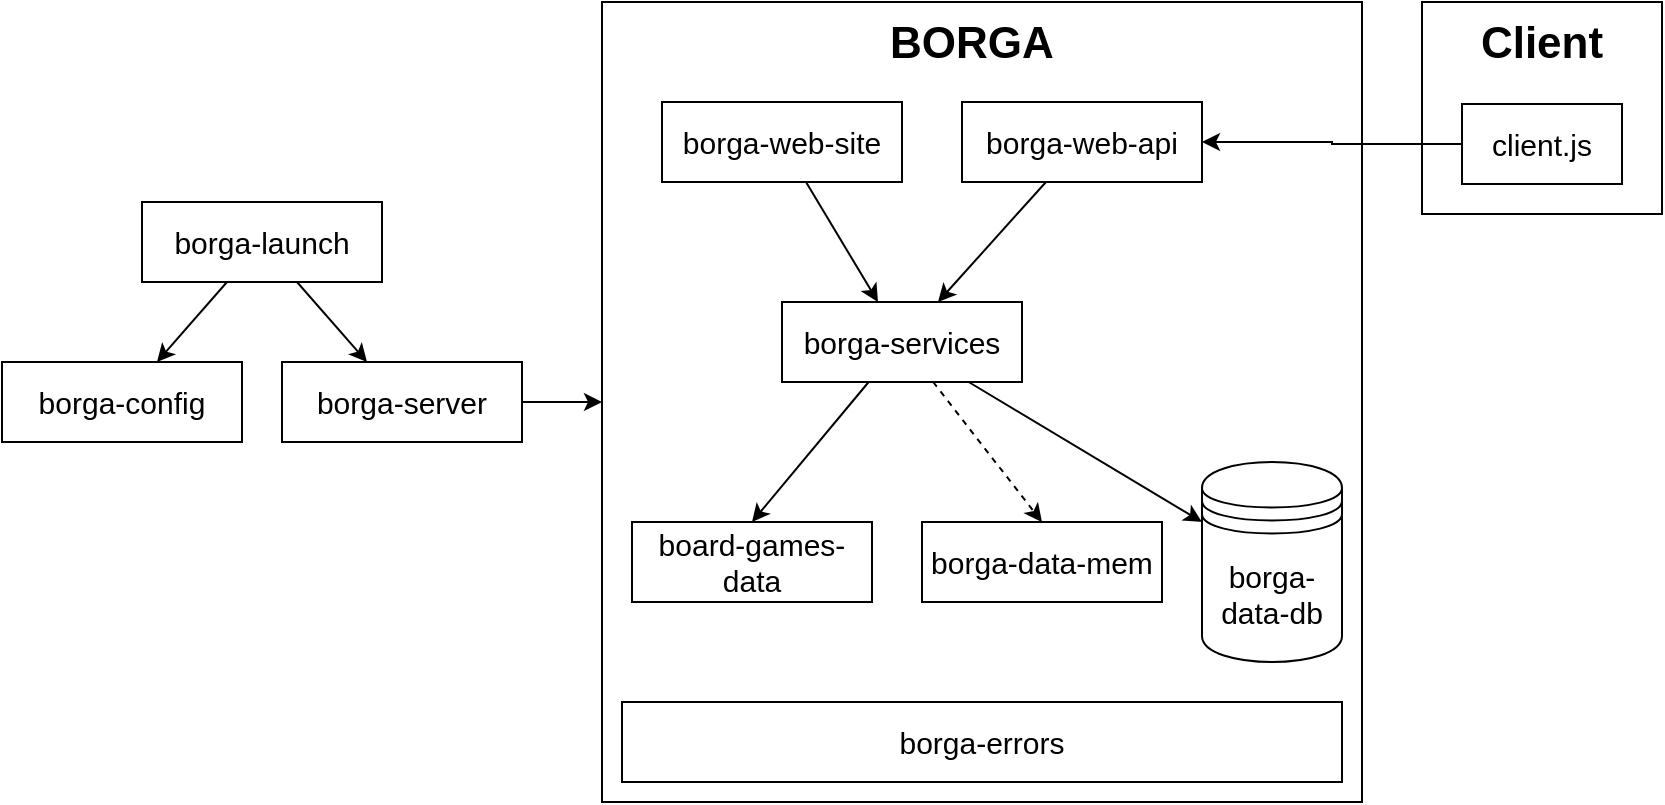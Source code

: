 <mxfile version="16.1.2" type="device"><diagram id="Q6_JYRkHCIqplD2N8m7v" name="Page-1"><mxGraphModel dx="835" dy="499" grid="1" gridSize="10" guides="1" tooltips="1" connect="1" arrows="1" fold="1" page="1" pageScale="1" pageWidth="850" pageHeight="1100" math="0" shadow="0"><root><mxCell id="0"/><mxCell id="1" parent="0"/><mxCell id="2dOlfZYH2taSMMhb8mTV-20" value="" style="rounded=0;whiteSpace=wrap;html=1;fontSize=15;" vertex="1" parent="1"><mxGeometry x="310" y="80" width="380" height="400" as="geometry"/></mxCell><mxCell id="2dOlfZYH2taSMMhb8mTV-1" value="&lt;font style=&quot;font-size: 15px&quot;&gt;borga-services&lt;/font&gt;" style="rounded=0;whiteSpace=wrap;html=1;" vertex="1" parent="1"><mxGeometry x="400" y="230" width="120" height="40" as="geometry"/></mxCell><mxCell id="2dOlfZYH2taSMMhb8mTV-3" value="&lt;font style=&quot;font-size: 15px&quot;&gt;borga-web-site&lt;br&gt;&lt;/font&gt;" style="rounded=0;whiteSpace=wrap;html=1;" vertex="1" parent="1"><mxGeometry x="340" y="130" width="120" height="40" as="geometry"/></mxCell><mxCell id="2dOlfZYH2taSMMhb8mTV-4" value="&lt;font style=&quot;font-size: 15px&quot;&gt;borga-web-api&lt;br&gt;&lt;/font&gt;" style="rounded=0;whiteSpace=wrap;html=1;" vertex="1" parent="1"><mxGeometry x="490" y="130" width="120" height="40" as="geometry"/></mxCell><mxCell id="2dOlfZYH2taSMMhb8mTV-5" value="&lt;font style=&quot;font-size: 15px&quot;&gt;borga-data-mem&lt;/font&gt;" style="rounded=0;whiteSpace=wrap;html=1;" vertex="1" parent="1"><mxGeometry x="470" y="340" width="120" height="40" as="geometry"/></mxCell><mxCell id="2dOlfZYH2taSMMhb8mTV-6" value="&lt;font style=&quot;font-size: 15px&quot;&gt;board-games-data&lt;/font&gt;" style="rounded=0;whiteSpace=wrap;html=1;" vertex="1" parent="1"><mxGeometry x="325" y="340" width="120" height="40" as="geometry"/></mxCell><mxCell id="2dOlfZYH2taSMMhb8mTV-7" value="&lt;span style=&quot;font-size: 15px&quot;&gt;borga-config&lt;/span&gt;" style="rounded=0;whiteSpace=wrap;html=1;" vertex="1" parent="1"><mxGeometry x="10" y="260" width="120" height="40" as="geometry"/></mxCell><mxCell id="2dOlfZYH2taSMMhb8mTV-8" value="&lt;span style=&quot;font-size: 15px&quot;&gt;borga-launch&lt;/span&gt;" style="rounded=0;whiteSpace=wrap;html=1;" vertex="1" parent="1"><mxGeometry x="80" y="180" width="120" height="40" as="geometry"/></mxCell><mxCell id="2dOlfZYH2taSMMhb8mTV-22" style="edgeStyle=orthogonalEdgeStyle;rounded=0;orthogonalLoop=1;jettySize=auto;html=1;fontSize=22;entryX=0;entryY=0.5;entryDx=0;entryDy=0;" edge="1" parent="1" source="2dOlfZYH2taSMMhb8mTV-9" target="2dOlfZYH2taSMMhb8mTV-20"><mxGeometry relative="1" as="geometry"/></mxCell><mxCell id="2dOlfZYH2taSMMhb8mTV-9" value="&lt;span style=&quot;font-size: 15px&quot;&gt;borga-server&lt;/span&gt;" style="rounded=0;whiteSpace=wrap;html=1;" vertex="1" parent="1"><mxGeometry x="150" y="260" width="120" height="40" as="geometry"/></mxCell><mxCell id="2dOlfZYH2taSMMhb8mTV-10" value="&lt;span style=&quot;font-size: 15px&quot;&gt;borga-errors&lt;/span&gt;" style="rounded=0;whiteSpace=wrap;html=1;" vertex="1" parent="1"><mxGeometry x="320" y="430" width="360" height="40" as="geometry"/></mxCell><mxCell id="2dOlfZYH2taSMMhb8mTV-11" value="borga-data-db" style="shape=datastore;whiteSpace=wrap;html=1;fontSize=15;" vertex="1" parent="1"><mxGeometry x="610" y="310" width="70" height="100" as="geometry"/></mxCell><mxCell id="2dOlfZYH2taSMMhb8mTV-14" value="" style="endArrow=classic;html=1;rounded=0;fontSize=15;entryX=0.5;entryY=0;entryDx=0;entryDy=0;" edge="1" parent="1" source="2dOlfZYH2taSMMhb8mTV-1" target="2dOlfZYH2taSMMhb8mTV-6"><mxGeometry width="50" height="50" relative="1" as="geometry"><mxPoint x="340" y="220" as="sourcePoint"/><mxPoint x="390" y="170" as="targetPoint"/></mxGeometry></mxCell><mxCell id="2dOlfZYH2taSMMhb8mTV-15" value="" style="endArrow=classic;html=1;rounded=0;fontSize=15;entryX=0.5;entryY=0;entryDx=0;entryDy=0;dashed=1;" edge="1" parent="1" source="2dOlfZYH2taSMMhb8mTV-1" target="2dOlfZYH2taSMMhb8mTV-5"><mxGeometry width="50" height="50" relative="1" as="geometry"><mxPoint x="500" y="290" as="sourcePoint"/><mxPoint x="430" y="340" as="targetPoint"/></mxGeometry></mxCell><mxCell id="2dOlfZYH2taSMMhb8mTV-16" value="" style="endArrow=classic;html=1;rounded=0;fontSize=15;entryX=0;entryY=0.3;entryDx=0;entryDy=0;" edge="1" parent="1" source="2dOlfZYH2taSMMhb8mTV-1" target="2dOlfZYH2taSMMhb8mTV-11"><mxGeometry width="50" height="50" relative="1" as="geometry"><mxPoint x="510" y="300" as="sourcePoint"/><mxPoint x="430" y="340" as="targetPoint"/></mxGeometry></mxCell><mxCell id="2dOlfZYH2taSMMhb8mTV-17" value="" style="endArrow=classic;html=1;rounded=0;fontSize=15;" edge="1" parent="1" source="2dOlfZYH2taSMMhb8mTV-4" target="2dOlfZYH2taSMMhb8mTV-1"><mxGeometry width="50" height="50" relative="1" as="geometry"><mxPoint x="510" y="300" as="sourcePoint"/><mxPoint x="430" y="340" as="targetPoint"/></mxGeometry></mxCell><mxCell id="2dOlfZYH2taSMMhb8mTV-19" value="" style="endArrow=classic;html=1;rounded=0;fontSize=15;" edge="1" parent="1" source="2dOlfZYH2taSMMhb8mTV-3" target="2dOlfZYH2taSMMhb8mTV-1"><mxGeometry width="50" height="50" relative="1" as="geometry"><mxPoint x="420" y="220" as="sourcePoint"/><mxPoint x="480" y="260" as="targetPoint"/></mxGeometry></mxCell><mxCell id="2dOlfZYH2taSMMhb8mTV-21" value="&lt;font style=&quot;font-size: 22px&quot;&gt;&lt;b&gt;BORGA&lt;/b&gt;&lt;/font&gt;" style="text;html=1;strokeColor=none;fillColor=none;align=center;verticalAlign=middle;whiteSpace=wrap;rounded=0;fontSize=15;" vertex="1" parent="1"><mxGeometry x="440" y="86" width="110" height="30" as="geometry"/></mxCell><mxCell id="2dOlfZYH2taSMMhb8mTV-24" value="" style="endArrow=classic;html=1;rounded=0;fontSize=15;" edge="1" parent="1" source="2dOlfZYH2taSMMhb8mTV-8" target="2dOlfZYH2taSMMhb8mTV-9"><mxGeometry width="50" height="50" relative="1" as="geometry"><mxPoint x="440" y="280" as="sourcePoint"/><mxPoint x="500" y="320" as="targetPoint"/></mxGeometry></mxCell><mxCell id="2dOlfZYH2taSMMhb8mTV-25" value="" style="endArrow=classic;html=1;rounded=0;fontSize=15;" edge="1" parent="1" source="2dOlfZYH2taSMMhb8mTV-8" target="2dOlfZYH2taSMMhb8mTV-7"><mxGeometry width="50" height="50" relative="1" as="geometry"><mxPoint x="150" y="230" as="sourcePoint"/><mxPoint x="190" y="270" as="targetPoint"/></mxGeometry></mxCell><mxCell id="2dOlfZYH2taSMMhb8mTV-32" value="" style="rounded=0;whiteSpace=wrap;html=1;fontSize=22;" vertex="1" parent="1"><mxGeometry x="720" y="80" width="120" height="106" as="geometry"/></mxCell><mxCell id="2dOlfZYH2taSMMhb8mTV-33" value="&lt;span style=&quot;font-size: 22px&quot;&gt;&lt;b&gt;Client&lt;/b&gt;&lt;/span&gt;" style="text;html=1;strokeColor=none;fillColor=none;align=center;verticalAlign=middle;whiteSpace=wrap;rounded=0;fontSize=15;" vertex="1" parent="1"><mxGeometry x="725" y="86" width="110" height="30" as="geometry"/></mxCell><mxCell id="2dOlfZYH2taSMMhb8mTV-35" style="edgeStyle=orthogonalEdgeStyle;rounded=0;orthogonalLoop=1;jettySize=auto;html=1;fontSize=22;entryX=1;entryY=0.5;entryDx=0;entryDy=0;" edge="1" parent="1" source="2dOlfZYH2taSMMhb8mTV-34" target="2dOlfZYH2taSMMhb8mTV-4"><mxGeometry relative="1" as="geometry"><mxPoint x="730" y="145" as="targetPoint"/></mxGeometry></mxCell><mxCell id="2dOlfZYH2taSMMhb8mTV-34" value="&lt;font style=&quot;font-size: 15px&quot;&gt;client.js&lt;br&gt;&lt;/font&gt;" style="rounded=0;whiteSpace=wrap;html=1;" vertex="1" parent="1"><mxGeometry x="740" y="131" width="80" height="40" as="geometry"/></mxCell></root></mxGraphModel></diagram></mxfile>
